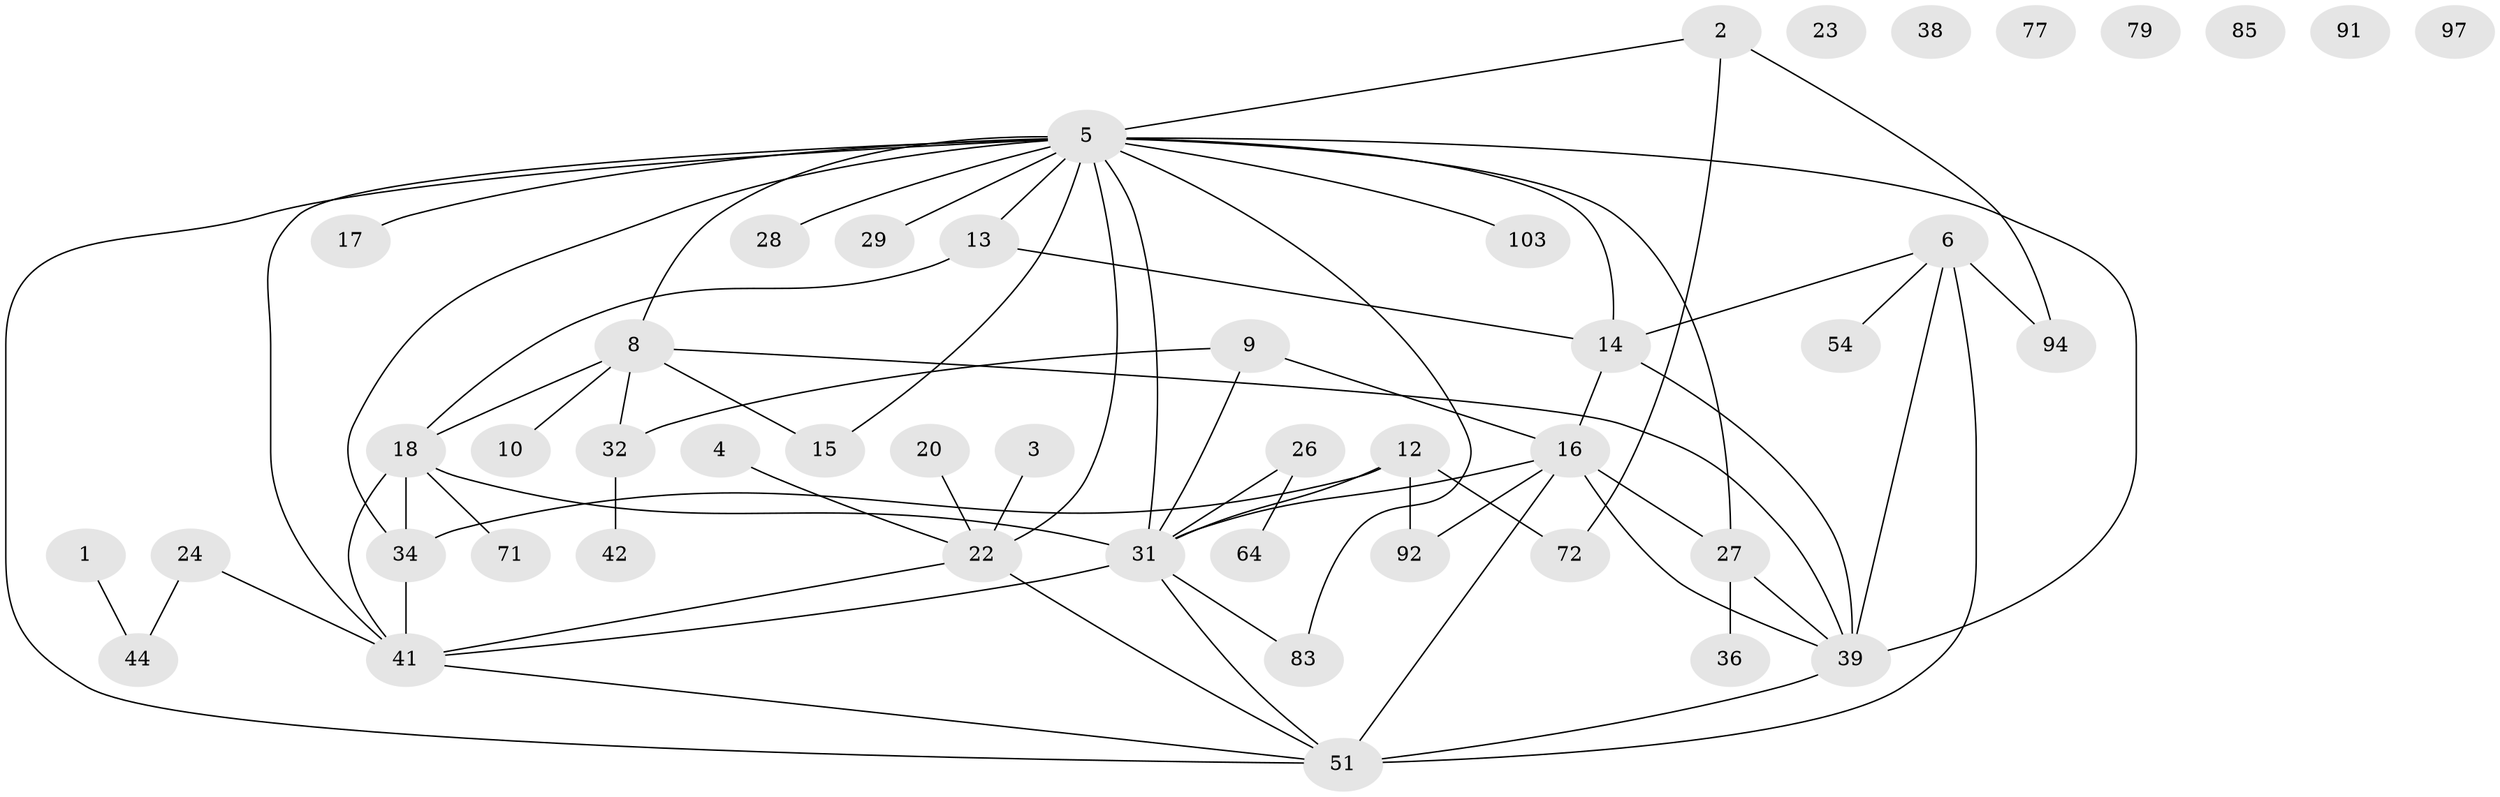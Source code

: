 // original degree distribution, {1: 0.21153846153846154, 3: 0.20192307692307693, 4: 0.09615384615384616, 2: 0.2980769230769231, 0: 0.0673076923076923, 6: 0.038461538461538464, 5: 0.07692307692307693, 7: 0.009615384615384616}
// Generated by graph-tools (version 1.1) at 2025/16/03/04/25 18:16:32]
// undirected, 47 vertices, 68 edges
graph export_dot {
graph [start="1"]
  node [color=gray90,style=filled];
  1;
  2 [super="+7+58+25"];
  3;
  4 [super="+70"];
  5 [super="+67+30+46"];
  6 [super="+48"];
  8 [super="+11+61+35"];
  9 [super="+98"];
  10;
  12 [super="+43+47"];
  13 [super="+45"];
  14 [super="+75"];
  15 [super="+88"];
  16 [super="+66+21"];
  17 [super="+86"];
  18 [super="+19+100+68"];
  20;
  22 [super="+40"];
  23;
  24;
  26 [super="+99"];
  27 [super="+52"];
  28 [super="+37"];
  29;
  31 [super="+49+93+33"];
  32;
  34 [super="+76"];
  36;
  38;
  39 [super="+69+50"];
  41 [super="+96+78+80"];
  42 [super="+62"];
  44 [super="+87"];
  51 [super="+55+73"];
  54;
  64 [super="+81"];
  71;
  72;
  77;
  79;
  83;
  85;
  91;
  92;
  94;
  97;
  103;
  1 -- 44;
  2 -- 94;
  2 -- 72;
  2 -- 5;
  3 -- 22;
  4 -- 22;
  5 -- 39 [weight=2];
  5 -- 17;
  5 -- 15;
  5 -- 27;
  5 -- 14;
  5 -- 28;
  5 -- 8;
  5 -- 103;
  5 -- 13;
  5 -- 83;
  5 -- 51;
  5 -- 22;
  5 -- 29;
  5 -- 41;
  5 -- 34;
  5 -- 31;
  6 -- 39;
  6 -- 51 [weight=2];
  6 -- 54;
  6 -- 94;
  6 -- 14;
  8 -- 32;
  8 -- 39;
  8 -- 10;
  8 -- 15;
  8 -- 18;
  9 -- 32;
  9 -- 16;
  9 -- 31;
  12 -- 72;
  12 -- 92;
  12 -- 31;
  12 -- 34;
  13 -- 18;
  13 -- 14;
  14 -- 39;
  14 -- 16;
  16 -- 51;
  16 -- 39;
  16 -- 92;
  16 -- 31;
  16 -- 27;
  18 -- 71;
  18 -- 31;
  18 -- 41;
  18 -- 34;
  20 -- 22;
  22 -- 41;
  22 -- 51;
  24 -- 44;
  24 -- 41;
  26 -- 31 [weight=2];
  26 -- 64;
  27 -- 39;
  27 -- 36;
  31 -- 41;
  31 -- 51;
  31 -- 83;
  32 -- 42;
  34 -- 41;
  39 -- 51;
  41 -- 51;
}
